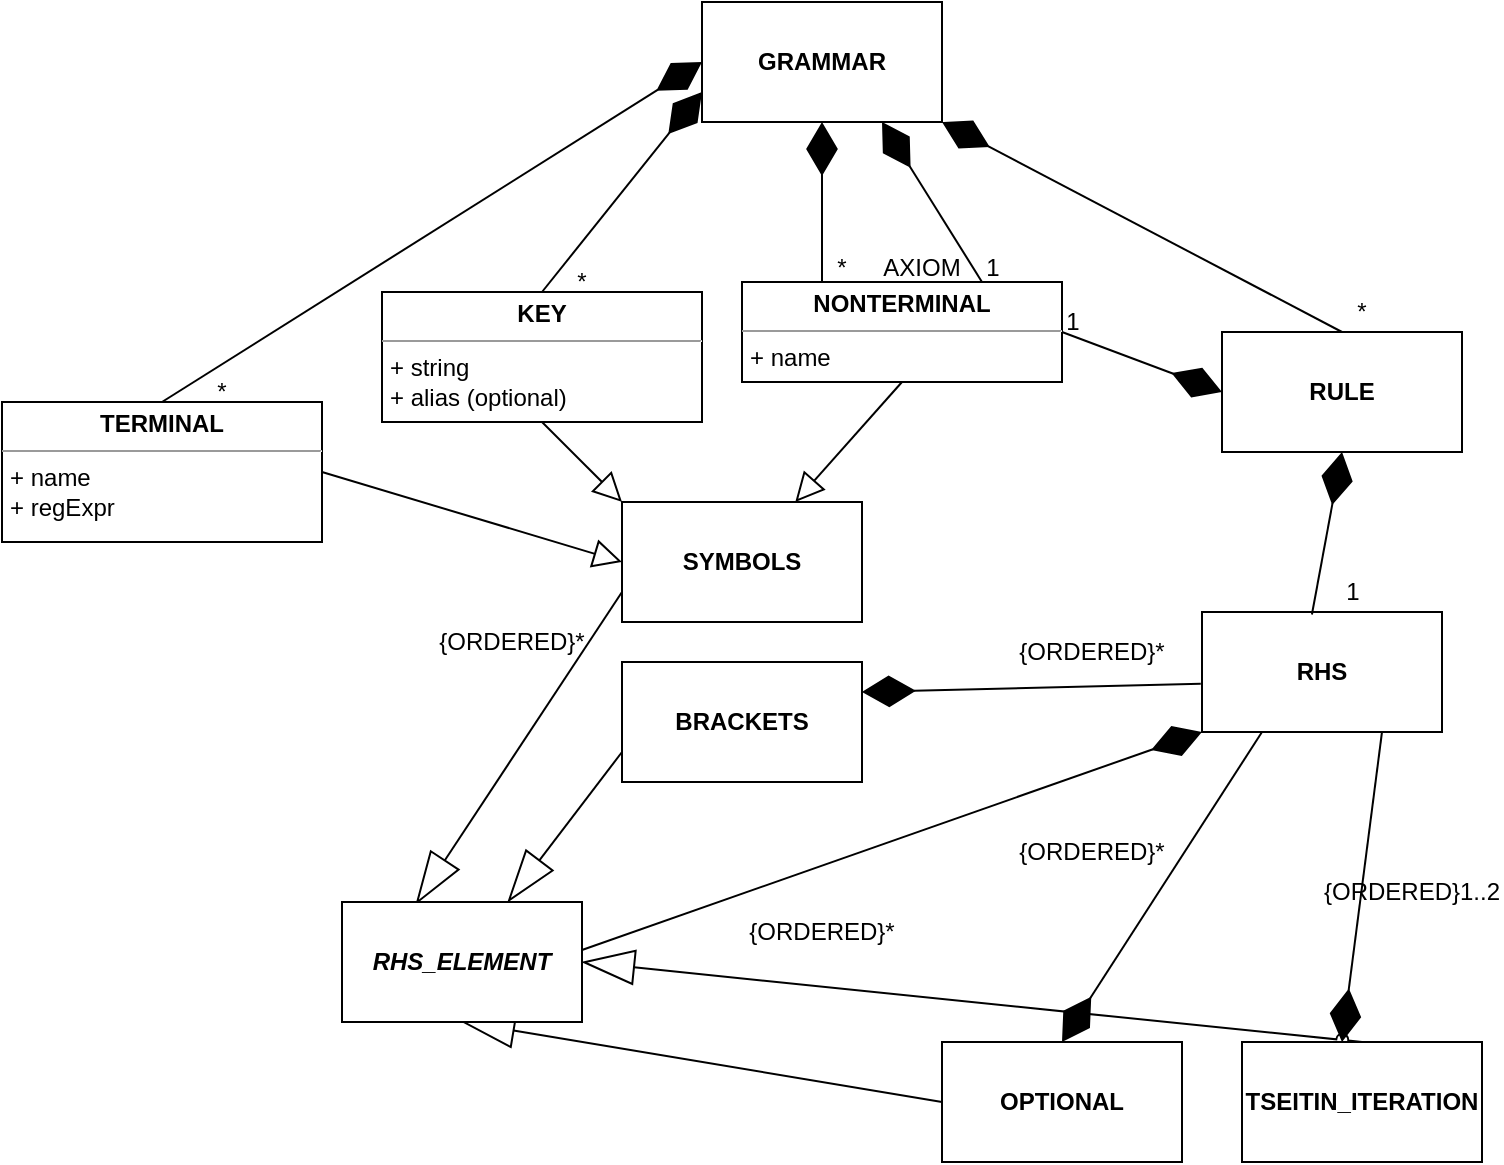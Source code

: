 <mxfile version="22.0.2" type="device">
  <diagram name="Страница 1" id="OszjeNOZxy6qTSElbqYc">
    <mxGraphModel dx="1005" dy="674" grid="1" gridSize="10" guides="1" tooltips="1" connect="1" arrows="1" fold="1" page="1" pageScale="1" pageWidth="1169" pageHeight="826" math="0" shadow="0">
      <root>
        <mxCell id="0" />
        <mxCell id="1" parent="0" />
        <mxCell id="LKAKo_rA1OwzLk9EC3xo-1" value="&lt;b&gt;GRAMMAR&lt;/b&gt;" style="rounded=0;whiteSpace=wrap;html=1;" parent="1" vertex="1">
          <mxGeometry x="480" y="130" width="120" height="60" as="geometry" />
        </mxCell>
        <mxCell id="LKAKo_rA1OwzLk9EC3xo-3" value="&lt;p style=&quot;margin:0px;margin-top:4px;text-align:center;&quot;&gt;&lt;b&gt;TERMINAL&lt;/b&gt;&lt;/p&gt;&lt;hr size=&quot;1&quot;&gt;&lt;p style=&quot;margin:0px;margin-left:4px;&quot;&gt;+ name&lt;/p&gt;&lt;p style=&quot;margin:0px;margin-left:4px;&quot;&gt;+ regExpr&lt;/p&gt;" style="verticalAlign=top;align=left;overflow=fill;fontSize=12;fontFamily=Helvetica;html=1;" parent="1" vertex="1">
          <mxGeometry x="130" y="330" width="160" height="70" as="geometry" />
        </mxCell>
        <mxCell id="LKAKo_rA1OwzLk9EC3xo-4" value="&lt;p style=&quot;margin:0px;margin-top:4px;text-align:center;&quot;&gt;&lt;b&gt;NONTERMINAL&lt;/b&gt;&lt;/p&gt;&lt;hr size=&quot;1&quot;&gt;&lt;p style=&quot;margin:0px;margin-left:4px;&quot;&gt;+ name&lt;/p&gt;" style="verticalAlign=top;align=left;overflow=fill;fontSize=12;fontFamily=Helvetica;html=1;" parent="1" vertex="1">
          <mxGeometry x="500" y="270" width="160" height="50" as="geometry" />
        </mxCell>
        <mxCell id="LKAKo_rA1OwzLk9EC3xo-5" value="&lt;p style=&quot;margin:0px;margin-top:4px;text-align:center;&quot;&gt;&lt;b&gt;KEY&lt;/b&gt;&lt;/p&gt;&lt;hr size=&quot;1&quot;&gt;&lt;p style=&quot;margin:0px;margin-left:4px;&quot;&gt;+ string&lt;/p&gt;&lt;p style=&quot;margin:0px;margin-left:4px;&quot;&gt;+ alias (optional)&lt;/p&gt;" style="verticalAlign=top;align=left;overflow=fill;fontSize=12;fontFamily=Helvetica;html=1;" parent="1" vertex="1">
          <mxGeometry x="320" y="275" width="160" height="65" as="geometry" />
        </mxCell>
        <mxCell id="LKAKo_rA1OwzLk9EC3xo-7" value="" style="endArrow=diamondThin;endFill=1;endSize=24;html=1;rounded=0;exitX=0.5;exitY=0;exitDx=0;exitDy=0;entryX=0;entryY=0.5;entryDx=0;entryDy=0;" parent="1" source="LKAKo_rA1OwzLk9EC3xo-3" target="LKAKo_rA1OwzLk9EC3xo-1" edge="1">
          <mxGeometry width="160" relative="1" as="geometry">
            <mxPoint x="600" y="390" as="sourcePoint" />
            <mxPoint x="300" y="90" as="targetPoint" />
          </mxGeometry>
        </mxCell>
        <mxCell id="LKAKo_rA1OwzLk9EC3xo-8" value="*" style="text;html=1;strokeColor=none;fillColor=none;align=center;verticalAlign=middle;whiteSpace=wrap;rounded=0;" parent="1" vertex="1">
          <mxGeometry x="410" y="255" width="20" height="30" as="geometry" />
        </mxCell>
        <mxCell id="LKAKo_rA1OwzLk9EC3xo-12" value="" style="endArrow=diamondThin;endFill=1;endSize=24;html=1;rounded=0;exitX=0.5;exitY=0;exitDx=0;exitDy=0;entryX=0;entryY=0.75;entryDx=0;entryDy=0;" parent="1" source="LKAKo_rA1OwzLk9EC3xo-5" target="LKAKo_rA1OwzLk9EC3xo-1" edge="1">
          <mxGeometry width="160" relative="1" as="geometry">
            <mxPoint x="455" y="140" as="sourcePoint" />
            <mxPoint x="410" y="190" as="targetPoint" />
          </mxGeometry>
        </mxCell>
        <mxCell id="LKAKo_rA1OwzLk9EC3xo-15" value="" style="endArrow=diamondThin;endFill=1;endSize=24;html=1;rounded=0;exitX=0.25;exitY=0;exitDx=0;exitDy=0;entryX=0.5;entryY=1;entryDx=0;entryDy=0;" parent="1" source="LKAKo_rA1OwzLk9EC3xo-4" target="LKAKo_rA1OwzLk9EC3xo-1" edge="1">
          <mxGeometry width="160" relative="1" as="geometry">
            <mxPoint x="581" y="201" as="sourcePoint" />
            <mxPoint x="584" y="210" as="targetPoint" />
          </mxGeometry>
        </mxCell>
        <mxCell id="LKAKo_rA1OwzLk9EC3xo-17" value="*" style="text;html=1;strokeColor=none;fillColor=none;align=center;verticalAlign=middle;whiteSpace=wrap;rounded=0;" parent="1" vertex="1">
          <mxGeometry x="540" y="247.5" width="20" height="30" as="geometry" />
        </mxCell>
        <mxCell id="LKAKo_rA1OwzLk9EC3xo-34" value="&lt;b&gt;RULE&lt;/b&gt;" style="rounded=0;whiteSpace=wrap;html=1;" parent="1" vertex="1">
          <mxGeometry x="740" y="295" width="120" height="60" as="geometry" />
        </mxCell>
        <mxCell id="LKAKo_rA1OwzLk9EC3xo-35" value="" style="endArrow=diamondThin;endFill=1;endSize=24;html=1;exitX=0.5;exitY=0;exitDx=0;exitDy=0;entryX=1;entryY=1;entryDx=0;entryDy=0;curved=1;" parent="1" source="LKAKo_rA1OwzLk9EC3xo-34" target="LKAKo_rA1OwzLk9EC3xo-1" edge="1">
          <mxGeometry width="160" relative="1" as="geometry">
            <mxPoint x="860" y="200" as="sourcePoint" />
            <mxPoint x="650" y="95" as="targetPoint" />
          </mxGeometry>
        </mxCell>
        <mxCell id="LKAKo_rA1OwzLk9EC3xo-36" value="&lt;b&gt;SYMBOLS&lt;/b&gt;" style="rounded=0;whiteSpace=wrap;html=1;" parent="1" vertex="1">
          <mxGeometry x="440" y="380" width="120" height="60" as="geometry" />
        </mxCell>
        <mxCell id="LKAKo_rA1OwzLk9EC3xo-37" value="" style="endArrow=block;endFill=0;endSize=12;html=1;curved=1;exitX=1;exitY=0.5;exitDx=0;exitDy=0;entryX=0;entryY=0.5;entryDx=0;entryDy=0;" parent="1" source="LKAKo_rA1OwzLk9EC3xo-3" target="LKAKo_rA1OwzLk9EC3xo-36" edge="1">
          <mxGeometry width="160" relative="1" as="geometry">
            <mxPoint x="600" y="230" as="sourcePoint" />
            <mxPoint x="760" y="230" as="targetPoint" />
          </mxGeometry>
        </mxCell>
        <mxCell id="LKAKo_rA1OwzLk9EC3xo-38" value="" style="endArrow=block;endFill=0;endSize=12;html=1;exitX=0.5;exitY=1;exitDx=0;exitDy=0;strokeColor=default;rounded=0;jumpStyle=arc;" parent="1" source="LKAKo_rA1OwzLk9EC3xo-4" target="LKAKo_rA1OwzLk9EC3xo-36" edge="1">
          <mxGeometry width="160" relative="1" as="geometry">
            <mxPoint x="390" y="405" as="sourcePoint" />
            <mxPoint x="480" y="453" as="targetPoint" />
          </mxGeometry>
        </mxCell>
        <mxCell id="LKAKo_rA1OwzLk9EC3xo-40" value="" style="endArrow=diamondThin;endFill=1;endSize=24;html=1;exitX=1;exitY=0.5;exitDx=0;exitDy=0;entryX=0;entryY=0.5;entryDx=0;entryDy=0;rounded=0;jumpStyle=arc;" parent="1" source="LKAKo_rA1OwzLk9EC3xo-4" target="LKAKo_rA1OwzLk9EC3xo-34" edge="1">
          <mxGeometry width="160" relative="1" as="geometry">
            <mxPoint x="500" y="348" as="sourcePoint" />
            <mxPoint x="860" y="360" as="targetPoint" />
          </mxGeometry>
        </mxCell>
        <mxCell id="LKAKo_rA1OwzLk9EC3xo-41" value="&lt;b&gt;RHS&lt;/b&gt;" style="rounded=0;whiteSpace=wrap;html=1;" parent="1" vertex="1">
          <mxGeometry x="730" y="435" width="120" height="60" as="geometry" />
        </mxCell>
        <mxCell id="LKAKo_rA1OwzLk9EC3xo-42" value="" style="endArrow=diamondThin;endFill=1;endSize=24;html=1;exitX=0.458;exitY=0.021;exitDx=0;exitDy=0;entryX=0.5;entryY=1;entryDx=0;entryDy=0;rounded=0;jumpStyle=arc;exitPerimeter=0;" parent="1" source="LKAKo_rA1OwzLk9EC3xo-41" target="LKAKo_rA1OwzLk9EC3xo-34" edge="1">
          <mxGeometry width="160" relative="1" as="geometry">
            <mxPoint x="670" y="330" as="sourcePoint" />
            <mxPoint x="860" y="430" as="targetPoint" />
          </mxGeometry>
        </mxCell>
        <mxCell id="LKAKo_rA1OwzLk9EC3xo-43" value="" style="endArrow=blockThin;endFill=0;endSize=24;html=1;entryX=0.308;entryY=0.017;entryDx=0;entryDy=0;rounded=0;jumpStyle=arc;entryPerimeter=0;exitX=0;exitY=0.75;exitDx=0;exitDy=0;" parent="1" source="LKAKo_rA1OwzLk9EC3xo-36" target="dwlq3Z0FZ2SBVvlQMAz5-4" edge="1">
          <mxGeometry width="160" relative="1" as="geometry">
            <mxPoint x="440" y="410" as="sourcePoint" />
            <mxPoint x="860" y="490" as="targetPoint" />
          </mxGeometry>
        </mxCell>
        <mxCell id="LKAKo_rA1OwzLk9EC3xo-44" value="{ORDERED}*" style="text;html=1;strokeColor=none;fillColor=none;align=center;verticalAlign=middle;whiteSpace=wrap;rounded=0;" parent="1" vertex="1">
          <mxGeometry x="340" y="435" width="90" height="30" as="geometry" />
        </mxCell>
        <mxCell id="LKAKo_rA1OwzLk9EC3xo-45" value="&lt;b&gt;BRACKETS&lt;/b&gt;" style="rounded=0;whiteSpace=wrap;html=1;" parent="1" vertex="1">
          <mxGeometry x="440" y="460" width="120" height="60" as="geometry" />
        </mxCell>
        <mxCell id="LKAKo_rA1OwzLk9EC3xo-46" value="" style="endArrow=diamondThin;endFill=1;endSize=24;html=1;exitX=-0.005;exitY=0.598;exitDx=0;exitDy=0;entryX=1;entryY=0.25;entryDx=0;entryDy=0;rounded=0;jumpStyle=arc;exitPerimeter=0;" parent="1" source="LKAKo_rA1OwzLk9EC3xo-41" target="LKAKo_rA1OwzLk9EC3xo-45" edge="1">
          <mxGeometry width="160" relative="1" as="geometry">
            <mxPoint x="570" y="470" as="sourcePoint" />
            <mxPoint x="674" y="490" as="targetPoint" />
          </mxGeometry>
        </mxCell>
        <mxCell id="LKAKo_rA1OwzLk9EC3xo-47" value="{ORDERED}*" style="text;html=1;strokeColor=none;fillColor=none;align=center;verticalAlign=middle;whiteSpace=wrap;rounded=0;" parent="1" vertex="1">
          <mxGeometry x="630" y="440" width="90" height="30" as="geometry" />
        </mxCell>
        <mxCell id="LKAKo_rA1OwzLk9EC3xo-48" value="" style="endArrow=blockThin;endFill=0;endSize=24;html=1;rounded=0;jumpStyle=arc;exitX=0;exitY=0.75;exitDx=0;exitDy=0;" parent="1" source="LKAKo_rA1OwzLk9EC3xo-45" target="dwlq3Z0FZ2SBVvlQMAz5-4" edge="1">
          <mxGeometry width="160" relative="1" as="geometry">
            <mxPoint x="580" y="590" as="sourcePoint" />
            <mxPoint x="570" y="555" as="targetPoint" />
          </mxGeometry>
        </mxCell>
        <mxCell id="LKAKo_rA1OwzLk9EC3xo-49" value="&lt;b&gt;OPTIONAL&lt;/b&gt;" style="rounded=0;whiteSpace=wrap;html=1;" parent="1" vertex="1">
          <mxGeometry x="600" y="650" width="120" height="60" as="geometry" />
        </mxCell>
        <mxCell id="LKAKo_rA1OwzLk9EC3xo-50" value="" style="endArrow=diamondThin;endFill=1;endSize=24;html=1;exitX=0.25;exitY=1;exitDx=0;exitDy=0;entryX=0.5;entryY=0;entryDx=0;entryDy=0;rounded=0;jumpStyle=arc;" parent="1" source="LKAKo_rA1OwzLk9EC3xo-41" target="LKAKo_rA1OwzLk9EC3xo-49" edge="1">
          <mxGeometry width="160" relative="1" as="geometry">
            <mxPoint x="673" y="526" as="sourcePoint" />
            <mxPoint x="540" y="505" as="targetPoint" />
          </mxGeometry>
        </mxCell>
        <mxCell id="LKAKo_rA1OwzLk9EC3xo-51" value="" style="endArrow=blockThin;endFill=0;endSize=24;html=1;entryX=0.5;entryY=1;entryDx=0;entryDy=0;rounded=0;jumpStyle=arc;exitX=0;exitY=0.5;exitDx=0;exitDy=0;" parent="1" source="LKAKo_rA1OwzLk9EC3xo-49" target="dwlq3Z0FZ2SBVvlQMAz5-4" edge="1">
          <mxGeometry width="160" relative="1" as="geometry">
            <mxPoint x="520" y="690" as="sourcePoint" />
            <mxPoint x="674" y="550" as="targetPoint" />
          </mxGeometry>
        </mxCell>
        <mxCell id="LKAKo_rA1OwzLk9EC3xo-52" value="{ORDERED}*" style="text;html=1;strokeColor=none;fillColor=none;align=center;verticalAlign=middle;whiteSpace=wrap;rounded=0;" parent="1" vertex="1">
          <mxGeometry x="630" y="540" width="90" height="30" as="geometry" />
        </mxCell>
        <mxCell id="LKAKo_rA1OwzLk9EC3xo-53" value="&lt;b&gt;TSEITIN_ITERATION&lt;/b&gt;" style="rounded=0;whiteSpace=wrap;html=1;" parent="1" vertex="1">
          <mxGeometry x="750" y="650" width="120" height="60" as="geometry" />
        </mxCell>
        <mxCell id="LKAKo_rA1OwzLk9EC3xo-54" value="" style="endArrow=diamondThin;endFill=1;endSize=24;html=1;exitX=0.75;exitY=1;exitDx=0;exitDy=0;rounded=0;jumpStyle=arc;" parent="1" source="LKAKo_rA1OwzLk9EC3xo-41" edge="1">
          <mxGeometry width="160" relative="1" as="geometry">
            <mxPoint x="704" y="550" as="sourcePoint" />
            <mxPoint x="800" y="650" as="targetPoint" />
          </mxGeometry>
        </mxCell>
        <mxCell id="LKAKo_rA1OwzLk9EC3xo-55" value="" style="endArrow=blockThin;endFill=0;endSize=24;html=1;entryX=1;entryY=0.5;entryDx=0;entryDy=0;rounded=0;jumpStyle=arc;exitX=0.5;exitY=0;exitDx=0;exitDy=0;" parent="1" source="LKAKo_rA1OwzLk9EC3xo-53" target="dwlq3Z0FZ2SBVvlQMAz5-4" edge="1">
          <mxGeometry width="160" relative="1" as="geometry">
            <mxPoint x="640" y="680" as="sourcePoint" />
            <mxPoint x="734" y="550" as="targetPoint" />
          </mxGeometry>
        </mxCell>
        <mxCell id="LKAKo_rA1OwzLk9EC3xo-56" value="{ORDERED}1..2" style="text;html=1;strokeColor=none;fillColor=none;align=center;verticalAlign=middle;whiteSpace=wrap;rounded=0;" parent="1" vertex="1">
          <mxGeometry x="790" y="560" width="90" height="30" as="geometry" />
        </mxCell>
        <mxCell id="LKAKo_rA1OwzLk9EC3xo-61" value="" style="endArrow=block;endFill=0;endSize=12;html=1;curved=1;exitX=0.5;exitY=1;exitDx=0;exitDy=0;entryX=0;entryY=0;entryDx=0;entryDy=0;" parent="1" source="LKAKo_rA1OwzLk9EC3xo-5" target="LKAKo_rA1OwzLk9EC3xo-36" edge="1">
          <mxGeometry width="160" relative="1" as="geometry">
            <mxPoint x="390" y="405" as="sourcePoint" />
            <mxPoint x="460" y="423" as="targetPoint" />
          </mxGeometry>
        </mxCell>
        <mxCell id="1Yz2zj7jYPQ6T7Z7Y_W2-1" value="*" style="text;html=1;strokeColor=none;fillColor=none;align=center;verticalAlign=middle;whiteSpace=wrap;rounded=0;" parent="1" vertex="1">
          <mxGeometry x="230" y="310" width="20" height="30" as="geometry" />
        </mxCell>
        <mxCell id="1Yz2zj7jYPQ6T7Z7Y_W2-2" value="AXIOM" style="text;html=1;strokeColor=none;fillColor=none;align=center;verticalAlign=middle;whiteSpace=wrap;rounded=0;" parent="1" vertex="1">
          <mxGeometry x="565" y="255" width="50" height="15" as="geometry" />
        </mxCell>
        <mxCell id="1Yz2zj7jYPQ6T7Z7Y_W2-3" value="*" style="text;html=1;strokeColor=none;fillColor=none;align=center;verticalAlign=middle;whiteSpace=wrap;rounded=0;" parent="1" vertex="1">
          <mxGeometry x="800" y="270" width="20" height="30" as="geometry" />
        </mxCell>
        <mxCell id="1Yz2zj7jYPQ6T7Z7Y_W2-5" value="" style="endArrow=diamondThin;endFill=1;endSize=24;html=1;rounded=0;exitX=0.75;exitY=0;exitDx=0;exitDy=0;entryX=0.75;entryY=1;entryDx=0;entryDy=0;" parent="1" source="LKAKo_rA1OwzLk9EC3xo-4" target="LKAKo_rA1OwzLk9EC3xo-1" edge="1">
          <mxGeometry width="160" relative="1" as="geometry">
            <mxPoint x="590" y="280" as="sourcePoint" />
            <mxPoint x="590" y="110" as="targetPoint" />
          </mxGeometry>
        </mxCell>
        <mxCell id="dwlq3Z0FZ2SBVvlQMAz5-4" value="&lt;b&gt;&lt;i&gt;RHS_ELEMENT&lt;/i&gt;&lt;/b&gt;" style="rounded=0;whiteSpace=wrap;html=1;" parent="1" vertex="1">
          <mxGeometry x="300" y="580" width="120" height="60" as="geometry" />
        </mxCell>
        <mxCell id="dwlq3Z0FZ2SBVvlQMAz5-5" value="" style="endArrow=diamondThin;endFill=1;endSize=24;html=1;exitX=1;exitY=0.4;exitDx=0;exitDy=0;rounded=0;jumpStyle=arc;exitPerimeter=0;entryX=0;entryY=1;entryDx=0;entryDy=0;" parent="1" source="dwlq3Z0FZ2SBVvlQMAz5-4" target="LKAKo_rA1OwzLk9EC3xo-41" edge="1">
          <mxGeometry width="160" relative="1" as="geometry">
            <mxPoint x="673" y="526" as="sourcePoint" />
            <mxPoint x="670" y="520" as="targetPoint" />
          </mxGeometry>
        </mxCell>
        <mxCell id="dwlq3Z0FZ2SBVvlQMAz5-6" value="{ORDERED}*" style="text;html=1;strokeColor=none;fillColor=none;align=center;verticalAlign=middle;whiteSpace=wrap;rounded=0;" parent="1" vertex="1">
          <mxGeometry x="495" y="580" width="90" height="30" as="geometry" />
        </mxCell>
        <mxCell id="Bc6BAx35nMdSyoV4-QYP-1" value="1" style="text;html=1;align=center;verticalAlign=middle;resizable=0;points=[];autosize=1;strokeColor=none;fillColor=none;" parent="1" vertex="1">
          <mxGeometry x="650" y="275" width="30" height="30" as="geometry" />
        </mxCell>
        <mxCell id="Bc6BAx35nMdSyoV4-QYP-5" value="1" style="text;html=1;align=center;verticalAlign=middle;resizable=0;points=[];autosize=1;strokeColor=none;fillColor=none;" parent="1" vertex="1">
          <mxGeometry x="610" y="247.5" width="30" height="30" as="geometry" />
        </mxCell>
        <mxCell id="Bc6BAx35nMdSyoV4-QYP-8" value="1" style="text;html=1;align=center;verticalAlign=middle;resizable=0;points=[];autosize=1;strokeColor=none;fillColor=none;" parent="1" vertex="1">
          <mxGeometry x="790" y="410" width="30" height="30" as="geometry" />
        </mxCell>
      </root>
    </mxGraphModel>
  </diagram>
</mxfile>
